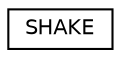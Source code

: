 digraph "Graphical Class Hierarchy"
{
 // LATEX_PDF_SIZE
  edge [fontname="Helvetica",fontsize="10",labelfontname="Helvetica",labelfontsize="10"];
  node [fontname="Helvetica",fontsize="10",shape=record];
  rankdir="LR";
  Node0 [label="SHAKE",height=0.2,width=0.4,color="black", fillcolor="white", style="filled",URL="$class_s_h_a_k_e.html",tooltip="An implementation of the SHAKE and cSHAKE 128/256/512/1024 XOF functions"];
}
